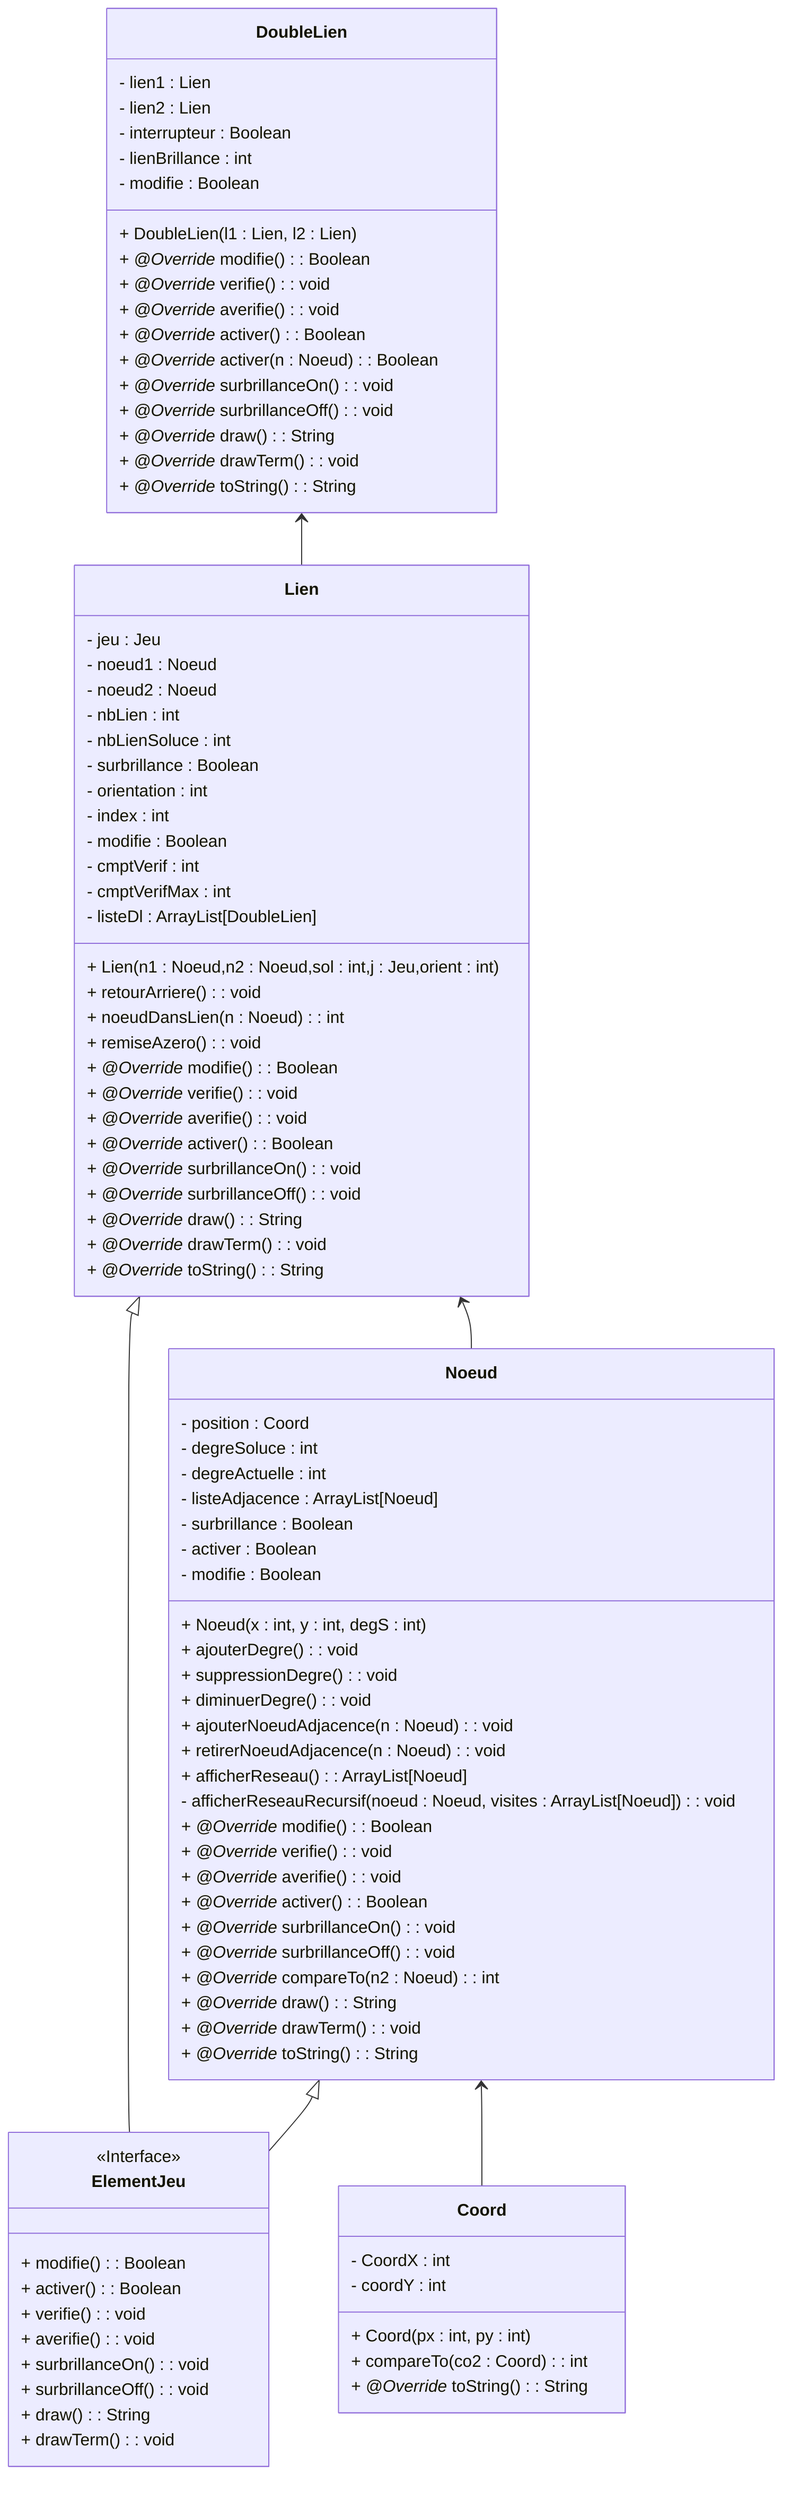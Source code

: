 classDiagram
direction TB
    class Coord {
	    - CoordX : int
	    - coordY : int
	    + Coord(px : int, py : int)
	    + compareTo(co2 : Coord) : int
	    + *@Override* toString() : String
    }

    class DoubleLien {
	    - lien1 : Lien
	    - lien2 : Lien
	    - interrupteur : Boolean
	    - lienBrillance : int
	    - modifie : Boolean
	    + DoubleLien(l1 : Lien, l2 : Lien)
	    + *@Override* modifie() : Boolean
	    + *@Override* verifie() : void
	    + *@Override* averifie() : void
	    + *@Override* activer() : Boolean
	    + *@Override* activer(n : Noeud) : Boolean
	    + *@Override* surbrillanceOn() : void
	    + *@Override* surbrillanceOff() : void
	    + *@Override* draw() : String
	    + *@Override* drawTerm() : void
	    + *@Override* toString() : String
    }

    class ElementJeu {
        + modifie() : Boolean
        + activer() : Boolean
        + verifie() : void
        + averifie() : void
        + surbrillanceOn() : void
        + surbrillanceOff() : void
        + draw() : String
        + drawTerm() : void
    }

    class Lien{
        - jeu : Jeu
        - noeud1 : Noeud
        - noeud2 : Noeud
        - nbLien : int
        - nbLienSoluce : int
        - surbrillance : Boolean
        - orientation : int
        - index : int
        - modifie : Boolean
        - cmptVerif : int
        - cmptVerifMax : int
        - listeDl : ArrayList[DoubleLien]
        + Lien(n1 : Noeud,n2 : Noeud,sol : int,j : Jeu,orient : int)
        + retourArriere() : void
        + noeudDansLien(n : Noeud) : int
        + remiseAzero() : void
        + *@Override* modifie() : Boolean
	    + *@Override* verifie() : void
	    + *@Override* averifie() : void
	    + *@Override* activer() : Boolean
        + *@Override* surbrillanceOn() : void
	    + *@Override* surbrillanceOff() : void
	    + *@Override* draw() : String
	    + *@Override* drawTerm() : void
	    + *@Override* toString() : String

    }

    class Noeud{
        - position : Coord
        - degreSoluce : int
        - degreActuelle : int
        - listeAdjacence : ArrayList[Noeud]
        - surbrillance : Boolean
        - activer : Boolean
        - modifie : Boolean
        + Noeud(x : int, y : int, degS : int)
        + ajouterDegre() : void
        + suppressionDegre() : void
        + diminuerDegre() : void
        + ajouterNoeudAdjacence(n : Noeud) : void
        + retirerNoeudAdjacence(n : Noeud) : void
        + afficherReseau() : ArrayList[Noeud]
        - afficherReseauRecursif(noeud : Noeud, visites : ArrayList[Noeud]) : void
        + *@Override* modifie() : Boolean
	    + *@Override* verifie() : void
	    + *@Override* averifie() : void
	    + *@Override* activer() : Boolean
        + *@Override* surbrillanceOn() : void
	    + *@Override* surbrillanceOff() : void
        + *@Override* compareTo(n2 : Noeud) : int
	    + *@Override* draw() : String
	    + *@Override* drawTerm() : void
	    + *@Override* toString() : String


    }
	<<Interface>> ElementJeu
    Lien <|-- ElementJeu
    Noeud <|-- ElementJeu
    Lien <-- Noeud
    DoubleLien <-- Lien
    Noeud <-- Coord
